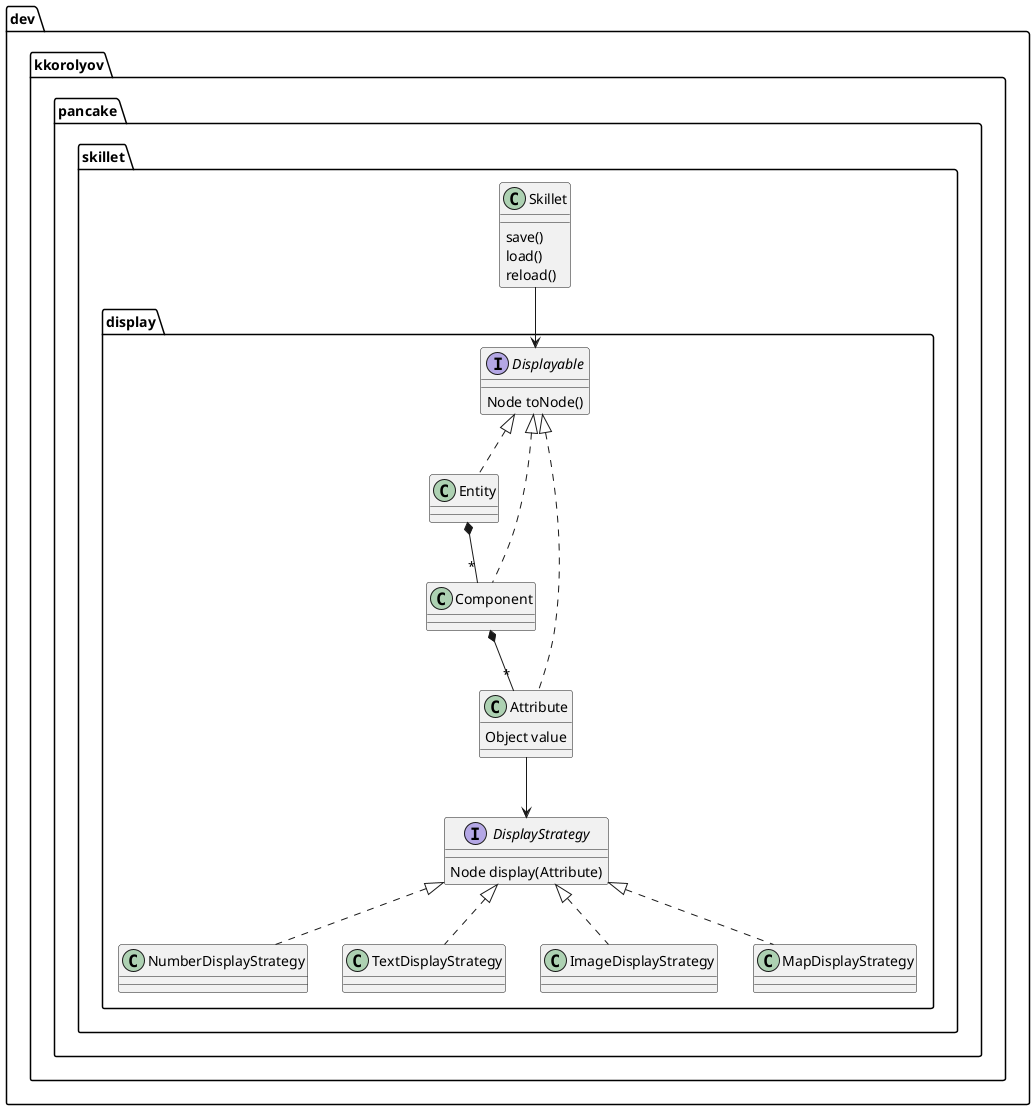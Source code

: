 @startuml

package dev.kkorolyov.pancake.skillet {
	class Skillet {
		save()
		load()
		reload()
	}

	package display {
  	interface Displayable {
    	Node toNode()
    }

    interface DisplayStrategy {
    	Node display(Attribute)
    }
    DisplayStrategy <|.. NumberDisplayStrategy
    DisplayStrategy <|.. TextDisplayStrategy
    DisplayStrategy <|.. ImageDisplayStrategy
    DisplayStrategy <|.. MapDisplayStrategy

    class Entity {
    }
    class Component {
    }
    class Attribute {
    	Object value
    }
  }

  Skillet --> Displayable

  Displayable <|.. Entity
  Displayable <|.. Component
  Displayable <|.. Attribute

  Attribute --> DisplayStrategy

  Entity *-- "*" Component
  Component *-- "*" Attribute
}

@enduml
